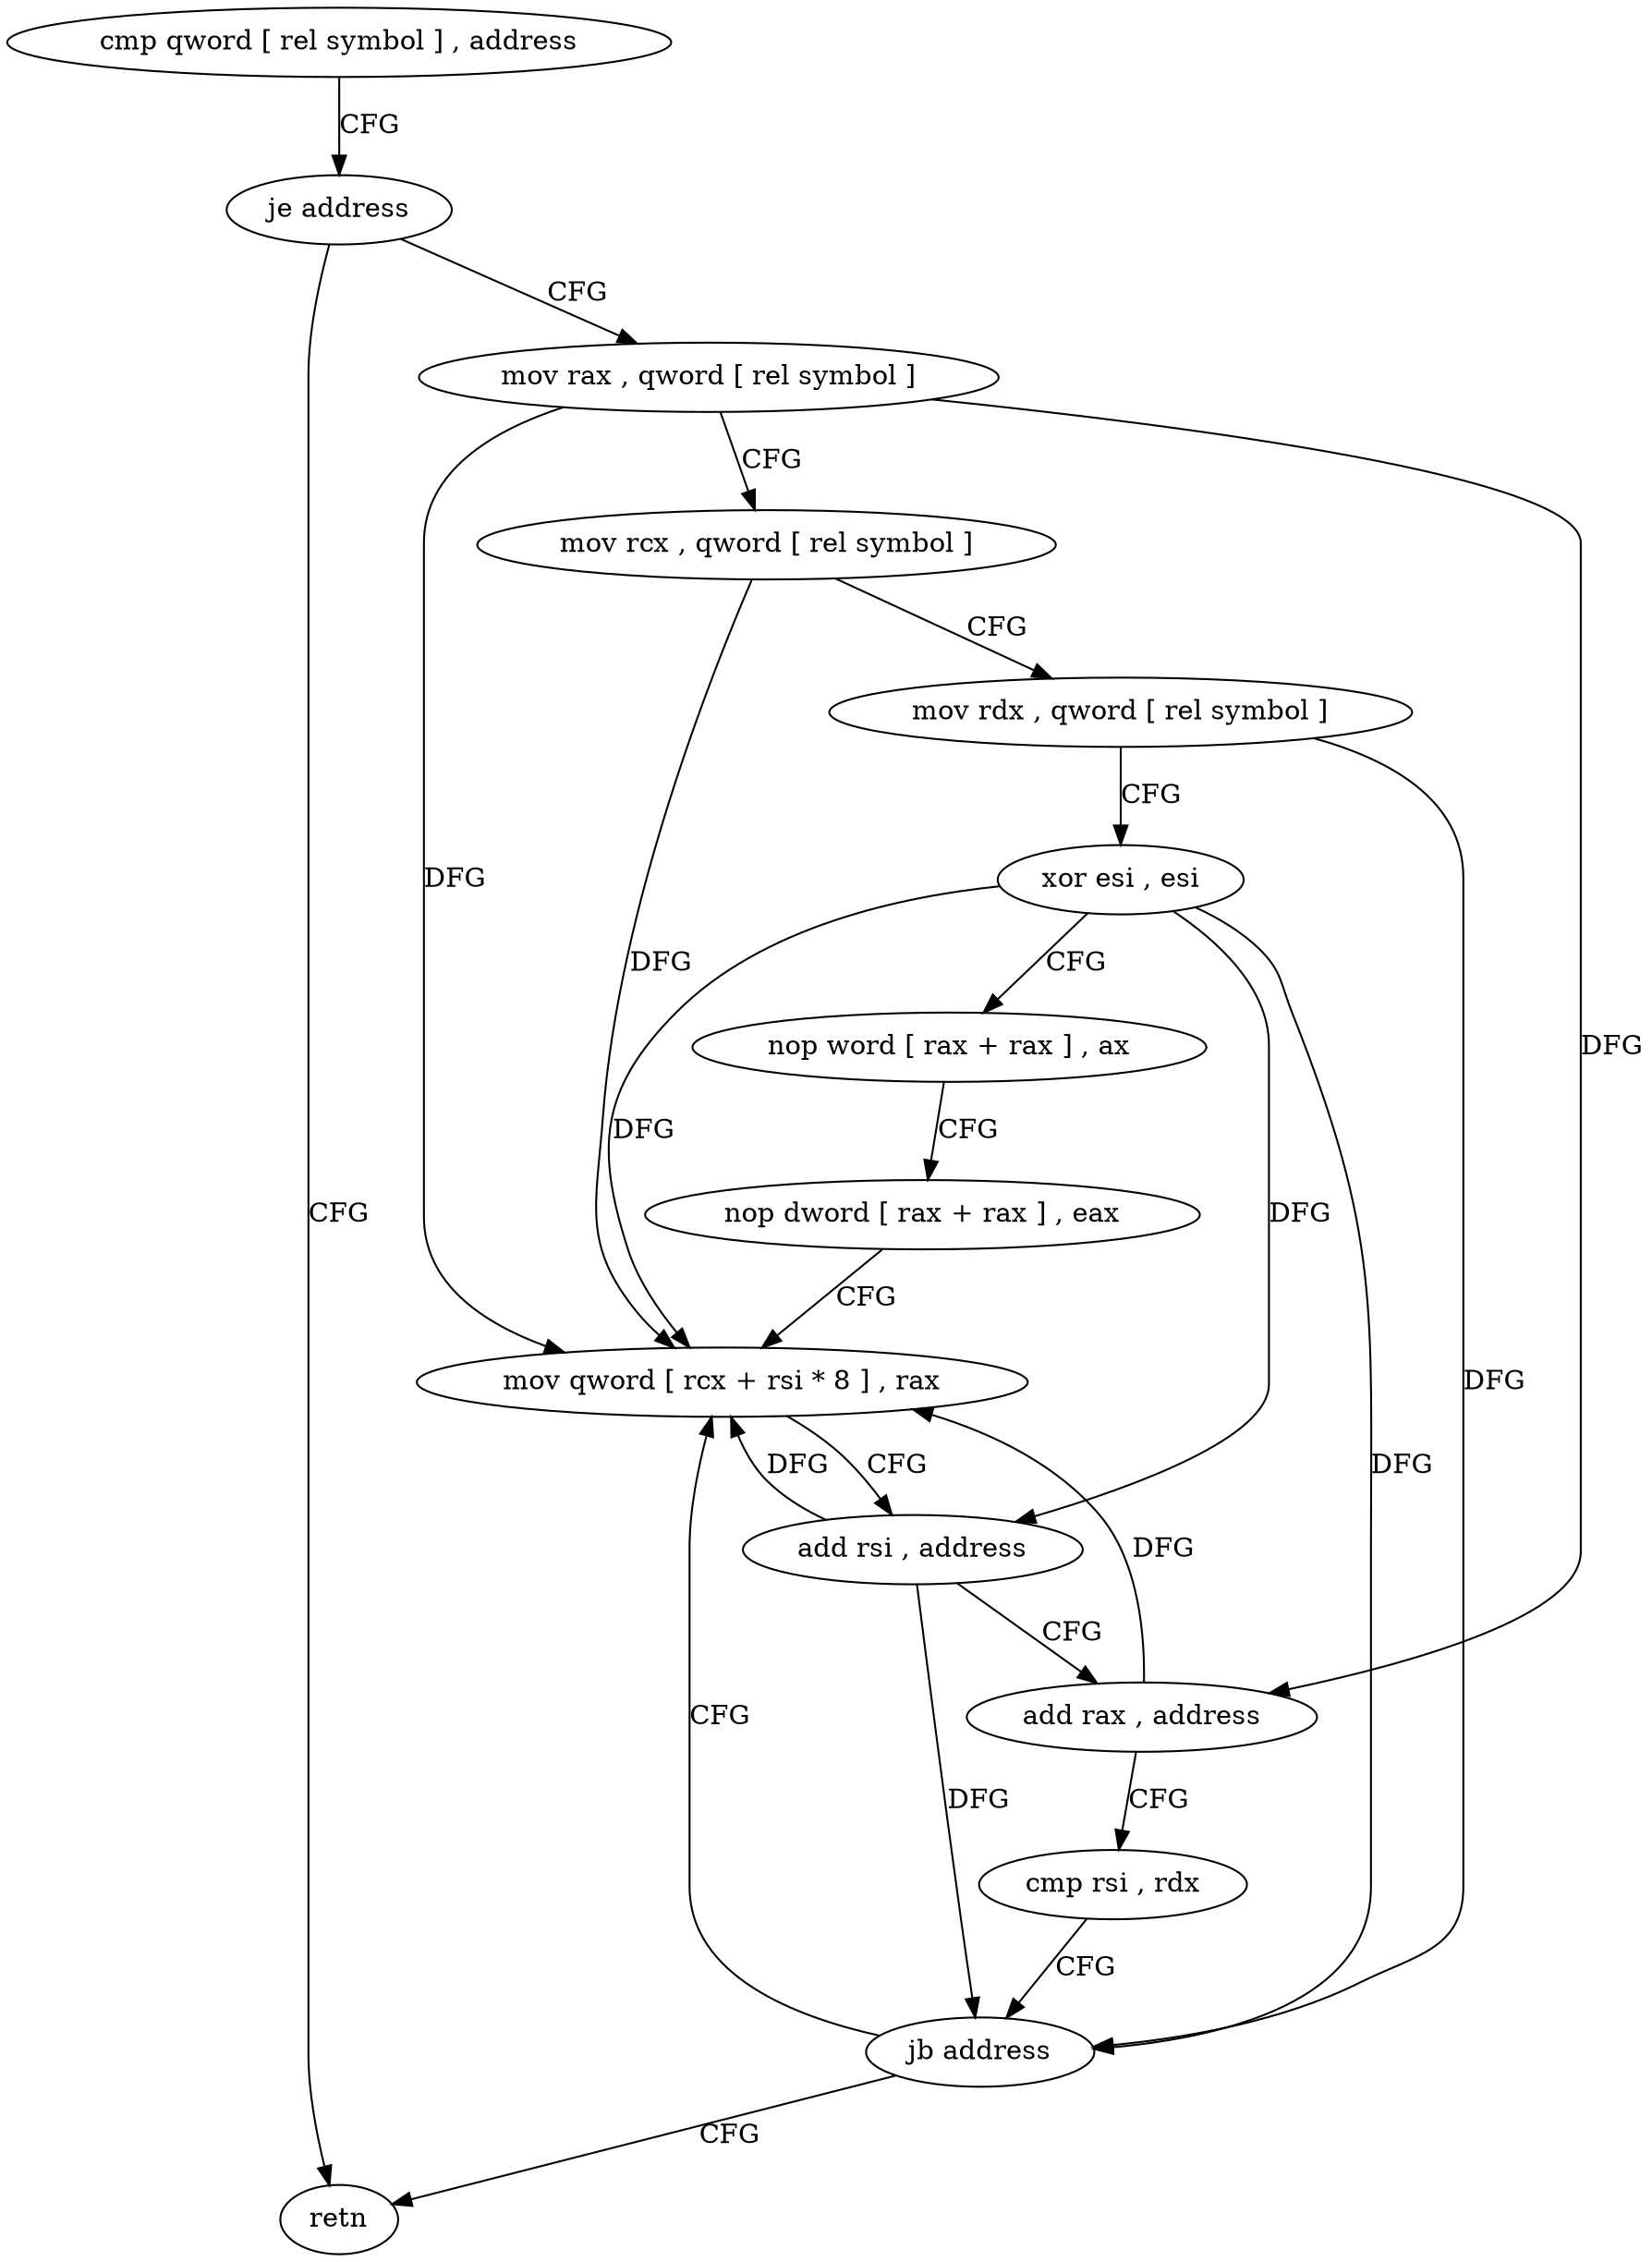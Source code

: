 digraph "func" {
"4224176" [label = "cmp qword [ rel symbol ] , address" ]
"4224184" [label = "je address" ]
"4224243" [label = "retn" ]
"4224186" [label = "mov rax , qword [ rel symbol ]" ]
"4224193" [label = "mov rcx , qword [ rel symbol ]" ]
"4224200" [label = "mov rdx , qword [ rel symbol ]" ]
"4224207" [label = "xor esi , esi" ]
"4224209" [label = "nop word [ rax + rax ] , ax" ]
"4224219" [label = "nop dword [ rax + rax ] , eax" ]
"4224224" [label = "mov qword [ rcx + rsi * 8 ] , rax" ]
"4224228" [label = "add rsi , address" ]
"4224232" [label = "add rax , address" ]
"4224238" [label = "cmp rsi , rdx" ]
"4224241" [label = "jb address" ]
"4224176" -> "4224184" [ label = "CFG" ]
"4224184" -> "4224243" [ label = "CFG" ]
"4224184" -> "4224186" [ label = "CFG" ]
"4224186" -> "4224193" [ label = "CFG" ]
"4224186" -> "4224224" [ label = "DFG" ]
"4224186" -> "4224232" [ label = "DFG" ]
"4224193" -> "4224200" [ label = "CFG" ]
"4224193" -> "4224224" [ label = "DFG" ]
"4224200" -> "4224207" [ label = "CFG" ]
"4224200" -> "4224241" [ label = "DFG" ]
"4224207" -> "4224209" [ label = "CFG" ]
"4224207" -> "4224224" [ label = "DFG" ]
"4224207" -> "4224228" [ label = "DFG" ]
"4224207" -> "4224241" [ label = "DFG" ]
"4224209" -> "4224219" [ label = "CFG" ]
"4224219" -> "4224224" [ label = "CFG" ]
"4224224" -> "4224228" [ label = "CFG" ]
"4224228" -> "4224232" [ label = "CFG" ]
"4224228" -> "4224224" [ label = "DFG" ]
"4224228" -> "4224241" [ label = "DFG" ]
"4224232" -> "4224238" [ label = "CFG" ]
"4224232" -> "4224224" [ label = "DFG" ]
"4224238" -> "4224241" [ label = "CFG" ]
"4224241" -> "4224224" [ label = "CFG" ]
"4224241" -> "4224243" [ label = "CFG" ]
}
